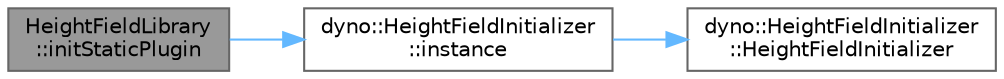 digraph "HeightFieldLibrary::initStaticPlugin"
{
 // LATEX_PDF_SIZE
  bgcolor="transparent";
  edge [fontname=Helvetica,fontsize=10,labelfontname=Helvetica,labelfontsize=10];
  node [fontname=Helvetica,fontsize=10,shape=box,height=0.2,width=0.4];
  rankdir="LR";
  Node1 [id="Node000001",label="HeightFieldLibrary\l::initStaticPlugin",height=0.2,width=0.4,color="gray40", fillcolor="grey60", style="filled", fontcolor="black",tooltip=" "];
  Node1 -> Node2 [id="edge1_Node000001_Node000002",color="steelblue1",style="solid",tooltip=" "];
  Node2 [id="Node000002",label="dyno::HeightFieldInitializer\l::instance",height=0.2,width=0.4,color="grey40", fillcolor="white", style="filled",URL="$classdyno_1_1_height_field_initializer.html#aa28649f7854a6292731f45edd7f30687",tooltip=" "];
  Node2 -> Node3 [id="edge2_Node000002_Node000003",color="steelblue1",style="solid",tooltip=" "];
  Node3 [id="Node000003",label="dyno::HeightFieldInitializer\l::HeightFieldInitializer",height=0.2,width=0.4,color="grey40", fillcolor="white", style="filled",URL="$classdyno_1_1_height_field_initializer.html#a1584b94e32901db03885cf48971a82bb",tooltip=" "];
}
